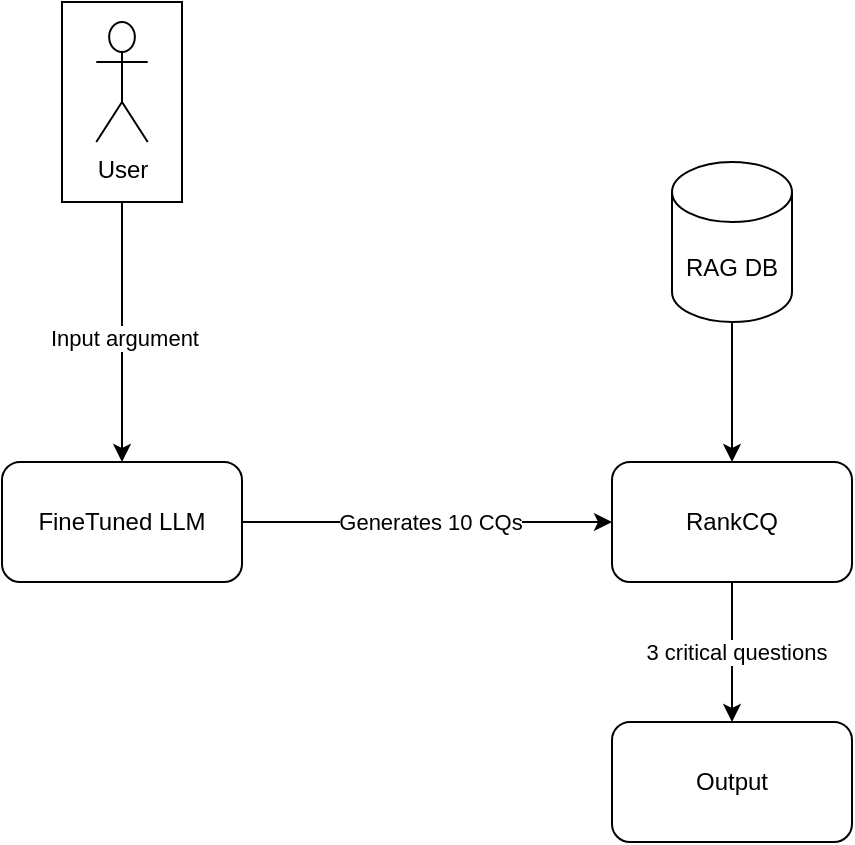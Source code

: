 <mxfile version="26.2.13">
  <diagram name="Page-1" id="OrWsHKG6hmdIoWG1Zg7K">
    <mxGraphModel dx="1429" dy="789" grid="1" gridSize="10" guides="1" tooltips="1" connect="1" arrows="1" fold="1" page="1" pageScale="1" pageWidth="850" pageHeight="1100" math="0" shadow="0">
      <root>
        <mxCell id="0" />
        <mxCell id="1" parent="0" />
        <mxCell id="Jytao5aZPMhJEhL-4iDB-3" style="edgeStyle=orthogonalEdgeStyle;rounded=0;orthogonalLoop=1;jettySize=auto;html=1;entryX=0;entryY=0.5;entryDx=0;entryDy=0;" edge="1" parent="1" source="Jytao5aZPMhJEhL-4iDB-1" target="Jytao5aZPMhJEhL-4iDB-2">
          <mxGeometry relative="1" as="geometry" />
        </mxCell>
        <mxCell id="Jytao5aZPMhJEhL-4iDB-16" value="Generates 10 CQs" style="edgeLabel;html=1;align=center;verticalAlign=middle;resizable=0;points=[];" vertex="1" connectable="0" parent="Jytao5aZPMhJEhL-4iDB-3">
          <mxGeometry x="0.015" relative="1" as="geometry">
            <mxPoint as="offset" />
          </mxGeometry>
        </mxCell>
        <mxCell id="Jytao5aZPMhJEhL-4iDB-1" value="FineTuned LLM" style="rounded=1;whiteSpace=wrap;html=1;" vertex="1" parent="1">
          <mxGeometry x="120" y="250" width="120" height="60" as="geometry" />
        </mxCell>
        <mxCell id="Jytao5aZPMhJEhL-4iDB-8" style="edgeStyle=orthogonalEdgeStyle;rounded=0;orthogonalLoop=1;jettySize=auto;html=1;exitX=0.5;exitY=1;exitDx=0;exitDy=0;" edge="1" parent="1" source="Jytao5aZPMhJEhL-4iDB-2" target="Jytao5aZPMhJEhL-4iDB-7">
          <mxGeometry relative="1" as="geometry" />
        </mxCell>
        <mxCell id="Jytao5aZPMhJEhL-4iDB-9" value="3 critical questions" style="edgeLabel;html=1;align=center;verticalAlign=middle;resizable=0;points=[];" vertex="1" connectable="0" parent="Jytao5aZPMhJEhL-4iDB-8">
          <mxGeometry x="-0.015" y="2" relative="1" as="geometry">
            <mxPoint as="offset" />
          </mxGeometry>
        </mxCell>
        <mxCell id="Jytao5aZPMhJEhL-4iDB-2" value="RankCQ" style="rounded=1;whiteSpace=wrap;html=1;" vertex="1" parent="1">
          <mxGeometry x="425" y="250" width="120" height="60" as="geometry" />
        </mxCell>
        <mxCell id="Jytao5aZPMhJEhL-4iDB-6" style="edgeStyle=orthogonalEdgeStyle;rounded=0;orthogonalLoop=1;jettySize=auto;html=1;exitX=0.5;exitY=1;exitDx=0;exitDy=0;exitPerimeter=0;" edge="1" parent="1" source="Jytao5aZPMhJEhL-4iDB-5" target="Jytao5aZPMhJEhL-4iDB-2">
          <mxGeometry relative="1" as="geometry" />
        </mxCell>
        <mxCell id="Jytao5aZPMhJEhL-4iDB-5" value="RAG DB" style="shape=cylinder3;whiteSpace=wrap;html=1;boundedLbl=1;backgroundOutline=1;size=15;" vertex="1" parent="1">
          <mxGeometry x="455" y="100" width="60" height="80" as="geometry" />
        </mxCell>
        <mxCell id="Jytao5aZPMhJEhL-4iDB-7" value="Output" style="rounded=1;whiteSpace=wrap;html=1;" vertex="1" parent="1">
          <mxGeometry x="425" y="380" width="120" height="60" as="geometry" />
        </mxCell>
        <mxCell id="Jytao5aZPMhJEhL-4iDB-11" style="edgeStyle=orthogonalEdgeStyle;rounded=0;orthogonalLoop=1;jettySize=auto;html=1;entryX=0.5;entryY=0;entryDx=0;entryDy=0;exitX=0.5;exitY=1;exitDx=0;exitDy=0;" edge="1" parent="1" source="Jytao5aZPMhJEhL-4iDB-13" target="Jytao5aZPMhJEhL-4iDB-1">
          <mxGeometry relative="1" as="geometry">
            <mxPoint x="180" y="130" as="sourcePoint" />
          </mxGeometry>
        </mxCell>
        <mxCell id="Jytao5aZPMhJEhL-4iDB-12" value="Input argument" style="edgeLabel;html=1;align=center;verticalAlign=middle;resizable=0;points=[];" vertex="1" connectable="0" parent="Jytao5aZPMhJEhL-4iDB-11">
          <mxGeometry x="0.041" y="1" relative="1" as="geometry">
            <mxPoint as="offset" />
          </mxGeometry>
        </mxCell>
        <mxCell id="Jytao5aZPMhJEhL-4iDB-14" value="" style="group" vertex="1" connectable="0" parent="1">
          <mxGeometry x="150" y="20" width="60" height="100" as="geometry" />
        </mxCell>
        <mxCell id="Jytao5aZPMhJEhL-4iDB-13" value="" style="rounded=0;whiteSpace=wrap;html=1;" vertex="1" parent="Jytao5aZPMhJEhL-4iDB-14">
          <mxGeometry width="60" height="100" as="geometry" />
        </mxCell>
        <mxCell id="Jytao5aZPMhJEhL-4iDB-10" value="User" style="shape=umlActor;verticalLabelPosition=bottom;verticalAlign=top;html=1;outlineConnect=0;" vertex="1" parent="Jytao5aZPMhJEhL-4iDB-14">
          <mxGeometry x="17.143" y="10" width="25.714" height="60" as="geometry" />
        </mxCell>
      </root>
    </mxGraphModel>
  </diagram>
</mxfile>
